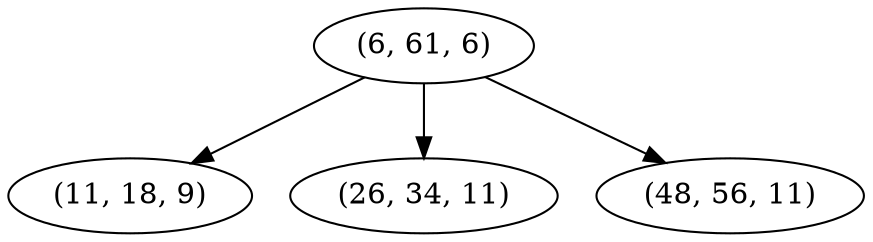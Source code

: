 digraph tree {
    "(6, 61, 6)";
    "(11, 18, 9)";
    "(26, 34, 11)";
    "(48, 56, 11)";
    "(6, 61, 6)" -> "(11, 18, 9)";
    "(6, 61, 6)" -> "(26, 34, 11)";
    "(6, 61, 6)" -> "(48, 56, 11)";
}

